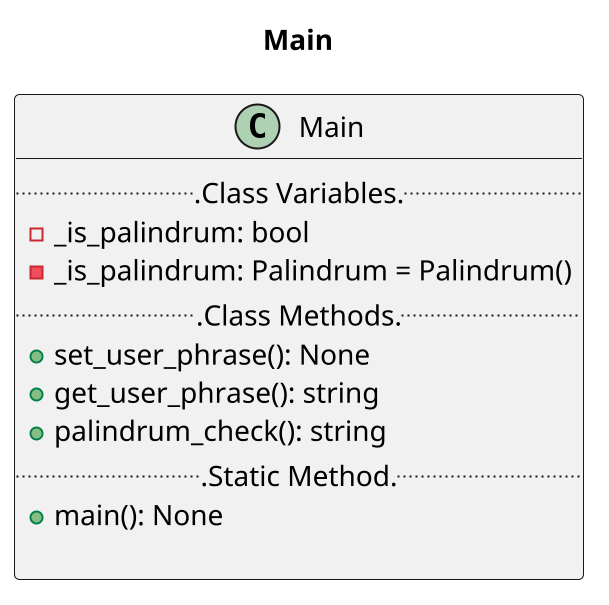 @startuml main
scale 2
title "Main"
class Main {
    ...Class Variables...
    -_is_palindrum: bool
    -_is_palindrum: Palindrum = Palindrum()
    ...Class Methods...
    +set_user_phrase(): None
    +get_user_phrase(): string
    +palindrum_check(): string
    ...Static Method...
    +main(): None

}
@enduml